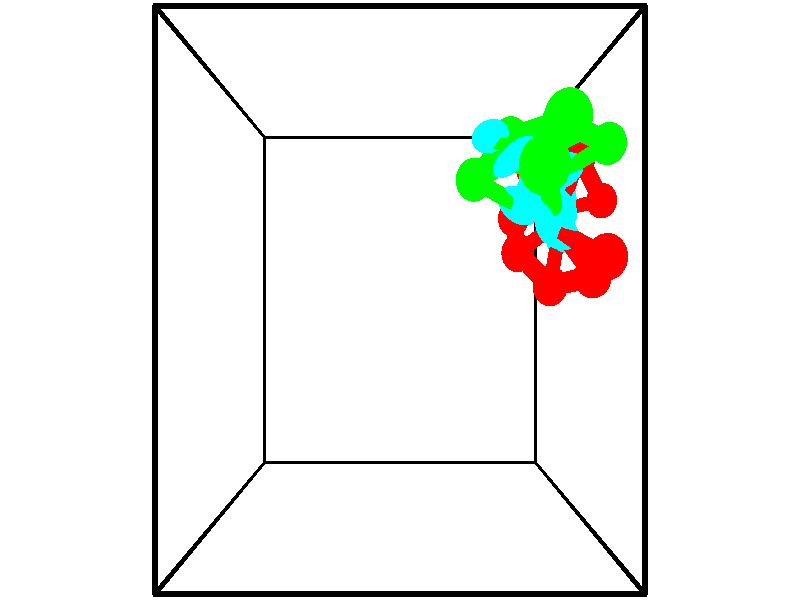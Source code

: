 // switches for output
#declare DRAW_BASES = 1; // possible values are 0, 1; only relevant for DNA ribbons
#declare DRAW_BASES_TYPE = 3; // possible values are 1, 2, 3; only relevant for DNA ribbons
#declare DRAW_FOG = 0; // set to 1 to enable fog

#include "colors.inc"

#include "transforms.inc"
background { rgb <1, 1, 1>}

#default {
   normal{
       ripples 0.25
       frequency 0.20
       turbulence 0.2
       lambda 5
   }
	finish {
		phong 0.1
		phong_size 40.
	}
}

// original window dimensions: 1024x640


// camera settings

camera {
	sky <-0, 1, 0>
	up <-0, 1, 0>
	right 1.6 * <1, 0, 0>
	location <2.5, 2.5, 11.1562>
	look_at <2.5, 2.5, 2.5>
	direction <0, 0, -8.6562>
	angle 67.0682
}


# declare cpy_camera_pos = <2.5, 2.5, 11.1562>;
# if (DRAW_FOG = 1)
fog {
	fog_type 2
	up vnormalize(cpy_camera_pos)
	color rgbt<1,1,1,0.3>
	distance 1e-5
	fog_alt 3e-3
	fog_offset 4
}
# end


// LIGHTS

# declare lum = 6;
global_settings {
	ambient_light rgb lum * <0.05, 0.05, 0.05>
	max_trace_level 15
}# declare cpy_direct_light_amount = 0.25;
light_source
{	1000 * <-1, -1, 1>,
	rgb lum * cpy_direct_light_amount
	parallel
}

light_source
{	1000 * <1, 1, -1>,
	rgb lum * cpy_direct_light_amount
	parallel
}

// strand 0

// nucleotide -1

// particle -1
sphere {
	<5.929252, 3.907866, 0.887365> 0.250000
	pigment { color rgbt <1,0,0,0> }
	no_shadow
}
cylinder {
	<5.586859, 3.863464, 0.685387>,  <5.381423, 3.836823, 0.564200>, 0.100000
	pigment { color rgbt <1,0,0,0> }
	no_shadow
}
cylinder {
	<5.586859, 3.863464, 0.685387>,  <5.929252, 3.907866, 0.887365>, 0.100000
	pigment { color rgbt <1,0,0,0> }
	no_shadow
}

// particle -1
sphere {
	<5.586859, 3.863464, 0.685387> 0.100000
	pigment { color rgbt <1,0,0,0> }
	no_shadow
}
sphere {
	0, 1
	scale<0.080000,0.200000,0.300000>
	matrix <-0.468858, -0.244897, 0.848644,
		-0.217863, 0.963173, 0.157583,
		-0.855983, -0.111005, -0.504946,
		5.330064, 3.830163, 0.533903>
	pigment { color rgbt <0,1,1,0> }
	no_shadow
}
cylinder {
	<5.471382, 4.461391, 1.194672>,  <5.929252, 3.907866, 0.887365>, 0.130000
	pigment { color rgbt <1,0,0,0> }
	no_shadow
}

// nucleotide -1

// particle -1
sphere {
	<5.471382, 4.461391, 1.194672> 0.250000
	pigment { color rgbt <1,0,0,0> }
	no_shadow
}
cylinder {
	<5.351005, 4.107567, 1.052132>,  <5.278778, 3.895272, 0.966607>, 0.100000
	pigment { color rgbt <1,0,0,0> }
	no_shadow
}
cylinder {
	<5.351005, 4.107567, 1.052132>,  <5.471382, 4.461391, 1.194672>, 0.100000
	pigment { color rgbt <1,0,0,0> }
	no_shadow
}

// particle -1
sphere {
	<5.351005, 4.107567, 1.052132> 0.100000
	pigment { color rgbt <1,0,0,0> }
	no_shadow
}
sphere {
	0, 1
	scale<0.080000,0.200000,0.300000>
	matrix <-0.391620, -0.226080, 0.891920,
		-0.869521, 0.407971, -0.278375,
		-0.300943, -0.884560, -0.356351,
		5.260722, 3.842199, 0.945226>
	pigment { color rgbt <0,1,1,0> }
	no_shadow
}
cylinder {
	<4.667417, 4.284320, 1.243805>,  <5.471382, 4.461391, 1.194672>, 0.130000
	pigment { color rgbt <1,0,0,0> }
	no_shadow
}

// nucleotide -1

// particle -1
sphere {
	<4.667417, 4.284320, 1.243805> 0.250000
	pigment { color rgbt <1,0,0,0> }
	no_shadow
}
cylinder {
	<4.930953, 3.986618, 1.287647>,  <5.089075, 3.807997, 1.313952>, 0.100000
	pigment { color rgbt <1,0,0,0> }
	no_shadow
}
cylinder {
	<4.930953, 3.986618, 1.287647>,  <4.667417, 4.284320, 1.243805>, 0.100000
	pigment { color rgbt <1,0,0,0> }
	no_shadow
}

// particle -1
sphere {
	<4.930953, 3.986618, 1.287647> 0.100000
	pigment { color rgbt <1,0,0,0> }
	no_shadow
}
sphere {
	0, 1
	scale<0.080000,0.200000,0.300000>
	matrix <-0.376381, -0.199962, 0.904628,
		-0.651357, -0.637259, -0.411866,
		0.658841, -0.744255, 0.109605,
		5.128605, 3.763341, 1.320529>
	pigment { color rgbt <0,1,1,0> }
	no_shadow
}
cylinder {
	<4.350729, 3.608555, 1.316383>,  <4.667417, 4.284320, 1.243805>, 0.130000
	pigment { color rgbt <1,0,0,0> }
	no_shadow
}

// nucleotide -1

// particle -1
sphere {
	<4.350729, 3.608555, 1.316383> 0.250000
	pigment { color rgbt <1,0,0,0> }
	no_shadow
}
cylinder {
	<4.688444, 3.630783, 1.529583>,  <4.891073, 3.644120, 1.657503>, 0.100000
	pigment { color rgbt <1,0,0,0> }
	no_shadow
}
cylinder {
	<4.688444, 3.630783, 1.529583>,  <4.350729, 3.608555, 1.316383>, 0.100000
	pigment { color rgbt <1,0,0,0> }
	no_shadow
}

// particle -1
sphere {
	<4.688444, 3.630783, 1.529583> 0.100000
	pigment { color rgbt <1,0,0,0> }
	no_shadow
}
sphere {
	0, 1
	scale<0.080000,0.200000,0.300000>
	matrix <-0.508381, -0.231515, 0.829427,
		0.169489, -0.971243, -0.167214,
		0.844288, 0.055570, 0.533001,
		4.941730, 3.647454, 1.689483>
	pigment { color rgbt <0,1,1,0> }
	no_shadow
}
cylinder {
	<4.324047, 3.107031, 1.809107>,  <4.350729, 3.608555, 1.316383>, 0.130000
	pigment { color rgbt <1,0,0,0> }
	no_shadow
}

// nucleotide -1

// particle -1
sphere {
	<4.324047, 3.107031, 1.809107> 0.250000
	pigment { color rgbt <1,0,0,0> }
	no_shadow
}
cylinder {
	<4.631757, 3.312473, 1.961121>,  <4.816383, 3.435739, 2.052329>, 0.100000
	pigment { color rgbt <1,0,0,0> }
	no_shadow
}
cylinder {
	<4.631757, 3.312473, 1.961121>,  <4.324047, 3.107031, 1.809107>, 0.100000
	pigment { color rgbt <1,0,0,0> }
	no_shadow
}

// particle -1
sphere {
	<4.631757, 3.312473, 1.961121> 0.100000
	pigment { color rgbt <1,0,0,0> }
	no_shadow
}
sphere {
	0, 1
	scale<0.080000,0.200000,0.300000>
	matrix <-0.269364, -0.278652, 0.921844,
		0.579362, -0.811518, -0.076013,
		0.769274, 0.513606, 0.380034,
		4.862539, 3.466555, 2.075131>
	pigment { color rgbt <0,1,1,0> }
	no_shadow
}
cylinder {
	<4.703725, 2.671734, 2.285565>,  <4.324047, 3.107031, 1.809107>, 0.130000
	pigment { color rgbt <1,0,0,0> }
	no_shadow
}

// nucleotide -1

// particle -1
sphere {
	<4.703725, 2.671734, 2.285565> 0.250000
	pigment { color rgbt <1,0,0,0> }
	no_shadow
}
cylinder {
	<4.764434, 3.060879, 2.355427>,  <4.800859, 3.294366, 2.397344>, 0.100000
	pigment { color rgbt <1,0,0,0> }
	no_shadow
}
cylinder {
	<4.764434, 3.060879, 2.355427>,  <4.703725, 2.671734, 2.285565>, 0.100000
	pigment { color rgbt <1,0,0,0> }
	no_shadow
}

// particle -1
sphere {
	<4.764434, 3.060879, 2.355427> 0.100000
	pigment { color rgbt <1,0,0,0> }
	no_shadow
}
sphere {
	0, 1
	scale<0.080000,0.200000,0.300000>
	matrix <-0.249614, -0.133249, 0.959134,
		0.956378, -0.189166, 0.222617,
		0.151772, 0.972862, 0.174655,
		4.809966, 3.352737, 2.407823>
	pigment { color rgbt <0,1,1,0> }
	no_shadow
}
cylinder {
	<5.161426, 2.767484, 2.814197>,  <4.703725, 2.671734, 2.285565>, 0.130000
	pigment { color rgbt <1,0,0,0> }
	no_shadow
}

// nucleotide -1

// particle -1
sphere {
	<5.161426, 2.767484, 2.814197> 0.250000
	pigment { color rgbt <1,0,0,0> }
	no_shadow
}
cylinder {
	<4.907763, 3.075966, 2.791969>,  <4.755565, 3.261055, 2.778632>, 0.100000
	pigment { color rgbt <1,0,0,0> }
	no_shadow
}
cylinder {
	<4.907763, 3.075966, 2.791969>,  <5.161426, 2.767484, 2.814197>, 0.100000
	pigment { color rgbt <1,0,0,0> }
	no_shadow
}

// particle -1
sphere {
	<4.907763, 3.075966, 2.791969> 0.100000
	pigment { color rgbt <1,0,0,0> }
	no_shadow
}
sphere {
	0, 1
	scale<0.080000,0.200000,0.300000>
	matrix <-0.364755, -0.235017, 0.900956,
		0.681761, 0.591618, 0.430339,
		-0.634158, 0.771204, -0.055570,
		4.717515, 3.307327, 2.775298>
	pigment { color rgbt <0,1,1,0> }
	no_shadow
}
cylinder {
	<5.117677, 2.954313, 3.523099>,  <5.161426, 2.767484, 2.814197>, 0.130000
	pigment { color rgbt <1,0,0,0> }
	no_shadow
}

// nucleotide -1

// particle -1
sphere {
	<5.117677, 2.954313, 3.523099> 0.250000
	pigment { color rgbt <1,0,0,0> }
	no_shadow
}
cylinder {
	<4.795498, 3.130764, 3.364777>,  <4.602190, 3.236635, 3.269783>, 0.100000
	pigment { color rgbt <1,0,0,0> }
	no_shadow
}
cylinder {
	<4.795498, 3.130764, 3.364777>,  <5.117677, 2.954313, 3.523099>, 0.100000
	pigment { color rgbt <1,0,0,0> }
	no_shadow
}

// particle -1
sphere {
	<4.795498, 3.130764, 3.364777> 0.100000
	pigment { color rgbt <1,0,0,0> }
	no_shadow
}
sphere {
	0, 1
	scale<0.080000,0.200000,0.300000>
	matrix <-0.500685, -0.149108, 0.852691,
		0.317128, 0.884971, 0.340965,
		-0.805447, 0.441128, -0.395805,
		4.553864, 3.263102, 3.246035>
	pigment { color rgbt <0,1,1,0> }
	no_shadow
}
// strand 1

// nucleotide -1

// particle -1
sphere {
	<3.928303, 3.614115, 5.196019> 0.250000
	pigment { color rgbt <0,1,0,0> }
	no_shadow
}
cylinder {
	<4.063141, 3.443634, 4.860229>,  <4.144044, 3.341345, 4.658756>, 0.100000
	pigment { color rgbt <0,1,0,0> }
	no_shadow
}
cylinder {
	<4.063141, 3.443634, 4.860229>,  <3.928303, 3.614115, 5.196019>, 0.100000
	pigment { color rgbt <0,1,0,0> }
	no_shadow
}

// particle -1
sphere {
	<4.063141, 3.443634, 4.860229> 0.100000
	pigment { color rgbt <0,1,0,0> }
	no_shadow
}
sphere {
	0, 1
	scale<0.080000,0.200000,0.300000>
	matrix <-0.612683, 0.577706, -0.539328,
		0.714833, 0.696137, -0.066386,
		0.337095, -0.426203, -0.839475,
		4.164269, 3.315773, 4.608387>
	pigment { color rgbt <0,1,1,0> }
	no_shadow
}
cylinder {
	<4.277041, 4.111226, 4.783584>,  <3.928303, 3.614115, 5.196019>, 0.130000
	pigment { color rgbt <0,1,0,0> }
	no_shadow
}

// nucleotide -1

// particle -1
sphere {
	<4.277041, 4.111226, 4.783584> 0.250000
	pigment { color rgbt <0,1,0,0> }
	no_shadow
}
cylinder {
	<4.102369, 3.828865, 4.560509>,  <3.997566, 3.659449, 4.426664>, 0.100000
	pigment { color rgbt <0,1,0,0> }
	no_shadow
}
cylinder {
	<4.102369, 3.828865, 4.560509>,  <4.277041, 4.111226, 4.783584>, 0.100000
	pigment { color rgbt <0,1,0,0> }
	no_shadow
}

// particle -1
sphere {
	<4.102369, 3.828865, 4.560509> 0.100000
	pigment { color rgbt <0,1,0,0> }
	no_shadow
}
sphere {
	0, 1
	scale<0.080000,0.200000,0.300000>
	matrix <-0.585922, 0.693572, -0.419110,
		0.682644, 0.143739, -0.716475,
		-0.436685, -0.705901, -0.557682,
		3.971366, 3.617095, 4.393202>
	pigment { color rgbt <0,1,1,0> }
	no_shadow
}
cylinder {
	<4.415693, 4.231270, 4.088748>,  <4.277041, 4.111226, 4.783584>, 0.130000
	pigment { color rgbt <0,1,0,0> }
	no_shadow
}

// nucleotide -1

// particle -1
sphere {
	<4.415693, 4.231270, 4.088748> 0.250000
	pigment { color rgbt <0,1,0,0> }
	no_shadow
}
cylinder {
	<4.076046, 4.028084, 4.146671>,  <3.872257, 3.906172, 4.181425>, 0.100000
	pigment { color rgbt <0,1,0,0> }
	no_shadow
}
cylinder {
	<4.076046, 4.028084, 4.146671>,  <4.415693, 4.231270, 4.088748>, 0.100000
	pigment { color rgbt <0,1,0,0> }
	no_shadow
}

// particle -1
sphere {
	<4.076046, 4.028084, 4.146671> 0.100000
	pigment { color rgbt <0,1,0,0> }
	no_shadow
}
sphere {
	0, 1
	scale<0.080000,0.200000,0.300000>
	matrix <-0.502376, 0.691984, -0.518436,
		0.163143, -0.512961, -0.842766,
		-0.849119, -0.507965, 0.144807,
		3.821310, 3.875694, 4.190114>
	pigment { color rgbt <0,1,1,0> }
	no_shadow
}
cylinder {
	<4.064737, 4.093521, 3.430347>,  <4.415693, 4.231270, 4.088748>, 0.130000
	pigment { color rgbt <0,1,0,0> }
	no_shadow
}

// nucleotide -1

// particle -1
sphere {
	<4.064737, 4.093521, 3.430347> 0.250000
	pigment { color rgbt <0,1,0,0> }
	no_shadow
}
cylinder {
	<3.789642, 4.113716, 3.720028>,  <3.624585, 4.125834, 3.893836>, 0.100000
	pigment { color rgbt <0,1,0,0> }
	no_shadow
}
cylinder {
	<3.789642, 4.113716, 3.720028>,  <4.064737, 4.093521, 3.430347>, 0.100000
	pigment { color rgbt <0,1,0,0> }
	no_shadow
}

// particle -1
sphere {
	<3.789642, 4.113716, 3.720028> 0.100000
	pigment { color rgbt <0,1,0,0> }
	no_shadow
}
sphere {
	0, 1
	scale<0.080000,0.200000,0.300000>
	matrix <-0.432693, 0.772510, -0.464764,
		-0.582919, -0.632992, -0.509438,
		-0.687738, 0.050489, 0.724202,
		3.583321, 4.128863, 3.937289>
	pigment { color rgbt <0,1,1,0> }
	no_shadow
}
cylinder {
	<3.522200, 3.884588, 2.808273>,  <4.064737, 4.093521, 3.430347>, 0.130000
	pigment { color rgbt <0,1,0,0> }
	no_shadow
}

// nucleotide -1

// particle -1
sphere {
	<3.522200, 3.884588, 2.808273> 0.250000
	pigment { color rgbt <0,1,0,0> }
	no_shadow
}
cylinder {
	<3.847679, 3.697151, 2.945862>,  <4.042967, 3.584689, 3.028415>, 0.100000
	pigment { color rgbt <0,1,0,0> }
	no_shadow
}
cylinder {
	<3.847679, 3.697151, 2.945862>,  <3.522200, 3.884588, 2.808273>, 0.100000
	pigment { color rgbt <0,1,0,0> }
	no_shadow
}

// particle -1
sphere {
	<3.847679, 3.697151, 2.945862> 0.100000
	pigment { color rgbt <0,1,0,0> }
	no_shadow
}
sphere {
	0, 1
	scale<0.080000,0.200000,0.300000>
	matrix <0.486364, 0.224757, -0.844354,
		0.318348, 0.854345, 0.410790,
		0.813698, -0.468592, 0.343972,
		4.091789, 3.556574, 3.049053>
	pigment { color rgbt <0,1,1,0> }
	no_shadow
}
cylinder {
	<4.049510, 4.395747, 2.667960>,  <3.522200, 3.884588, 2.808273>, 0.130000
	pigment { color rgbt <0,1,0,0> }
	no_shadow
}

// nucleotide -1

// particle -1
sphere {
	<4.049510, 4.395747, 2.667960> 0.250000
	pigment { color rgbt <0,1,0,0> }
	no_shadow
}
cylinder {
	<4.237608, 4.044640, 2.704605>,  <4.350467, 3.833975, 2.726592>, 0.100000
	pigment { color rgbt <0,1,0,0> }
	no_shadow
}
cylinder {
	<4.237608, 4.044640, 2.704605>,  <4.049510, 4.395747, 2.667960>, 0.100000
	pigment { color rgbt <0,1,0,0> }
	no_shadow
}

// particle -1
sphere {
	<4.237608, 4.044640, 2.704605> 0.100000
	pigment { color rgbt <0,1,0,0> }
	no_shadow
}
sphere {
	0, 1
	scale<0.080000,0.200000,0.300000>
	matrix <0.513668, 0.187811, -0.837181,
		0.717645, 0.440740, 0.539198,
		0.470246, -0.877767, 0.091613,
		4.378682, 3.781309, 2.732089>
	pigment { color rgbt <0,1,1,0> }
	no_shadow
}
cylinder {
	<4.767002, 4.578415, 2.773155>,  <4.049510, 4.395747, 2.667960>, 0.130000
	pigment { color rgbt <0,1,0,0> }
	no_shadow
}

// nucleotide -1

// particle -1
sphere {
	<4.767002, 4.578415, 2.773155> 0.250000
	pigment { color rgbt <0,1,0,0> }
	no_shadow
}
cylinder {
	<4.731808, 4.217064, 2.605267>,  <4.710691, 4.000253, 2.504533>, 0.100000
	pigment { color rgbt <0,1,0,0> }
	no_shadow
}
cylinder {
	<4.731808, 4.217064, 2.605267>,  <4.767002, 4.578415, 2.773155>, 0.100000
	pigment { color rgbt <0,1,0,0> }
	no_shadow
}

// particle -1
sphere {
	<4.731808, 4.217064, 2.605267> 0.100000
	pigment { color rgbt <0,1,0,0> }
	no_shadow
}
sphere {
	0, 1
	scale<0.080000,0.200000,0.300000>
	matrix <0.521683, 0.317161, -0.791994,
		0.848590, -0.288646, 0.443372,
		-0.087986, -0.903378, -0.419722,
		4.705412, 3.946050, 2.479350>
	pigment { color rgbt <0,1,1,0> }
	no_shadow
}
cylinder {
	<5.460939, 4.352879, 2.573092>,  <4.767002, 4.578415, 2.773155>, 0.130000
	pigment { color rgbt <0,1,0,0> }
	no_shadow
}

// nucleotide -1

// particle -1
sphere {
	<5.460939, 4.352879, 2.573092> 0.250000
	pigment { color rgbt <0,1,0,0> }
	no_shadow
}
cylinder {
	<5.171047, 4.211349, 2.336594>,  <4.997112, 4.126432, 2.194694>, 0.100000
	pigment { color rgbt <0,1,0,0> }
	no_shadow
}
cylinder {
	<5.171047, 4.211349, 2.336594>,  <5.460939, 4.352879, 2.573092>, 0.100000
	pigment { color rgbt <0,1,0,0> }
	no_shadow
}

// particle -1
sphere {
	<5.171047, 4.211349, 2.336594> 0.100000
	pigment { color rgbt <0,1,0,0> }
	no_shadow
}
sphere {
	0, 1
	scale<0.080000,0.200000,0.300000>
	matrix <0.496408, 0.326976, -0.804155,
		0.477854, -0.876296, -0.061328,
		-0.724731, -0.353825, -0.591248,
		4.953628, 4.105202, 2.159220>
	pigment { color rgbt <0,1,1,0> }
	no_shadow
}
// box output
cylinder {
	<0.000000, 0.000000, 0.000000>,  <5.000000, 0.000000, 0.000000>, 0.025000
	pigment { color rgbt <0,0,0,0> }
	no_shadow
}
cylinder {
	<0.000000, 0.000000, 0.000000>,  <0.000000, 5.000000, 0.000000>, 0.025000
	pigment { color rgbt <0,0,0,0> }
	no_shadow
}
cylinder {
	<0.000000, 0.000000, 0.000000>,  <0.000000, 0.000000, 5.000000>, 0.025000
	pigment { color rgbt <0,0,0,0> }
	no_shadow
}
cylinder {
	<5.000000, 5.000000, 5.000000>,  <0.000000, 5.000000, 5.000000>, 0.025000
	pigment { color rgbt <0,0,0,0> }
	no_shadow
}
cylinder {
	<5.000000, 5.000000, 5.000000>,  <5.000000, 0.000000, 5.000000>, 0.025000
	pigment { color rgbt <0,0,0,0> }
	no_shadow
}
cylinder {
	<5.000000, 5.000000, 5.000000>,  <5.000000, 5.000000, 0.000000>, 0.025000
	pigment { color rgbt <0,0,0,0> }
	no_shadow
}
cylinder {
	<0.000000, 0.000000, 5.000000>,  <0.000000, 5.000000, 5.000000>, 0.025000
	pigment { color rgbt <0,0,0,0> }
	no_shadow
}
cylinder {
	<0.000000, 0.000000, 5.000000>,  <5.000000, 0.000000, 5.000000>, 0.025000
	pigment { color rgbt <0,0,0,0> }
	no_shadow
}
cylinder {
	<5.000000, 5.000000, 0.000000>,  <0.000000, 5.000000, 0.000000>, 0.025000
	pigment { color rgbt <0,0,0,0> }
	no_shadow
}
cylinder {
	<5.000000, 5.000000, 0.000000>,  <5.000000, 0.000000, 0.000000>, 0.025000
	pigment { color rgbt <0,0,0,0> }
	no_shadow
}
cylinder {
	<5.000000, 0.000000, 5.000000>,  <5.000000, 0.000000, 0.000000>, 0.025000
	pigment { color rgbt <0,0,0,0> }
	no_shadow
}
cylinder {
	<0.000000, 5.000000, 0.000000>,  <0.000000, 5.000000, 5.000000>, 0.025000
	pigment { color rgbt <0,0,0,0> }
	no_shadow
}
// end of box output
